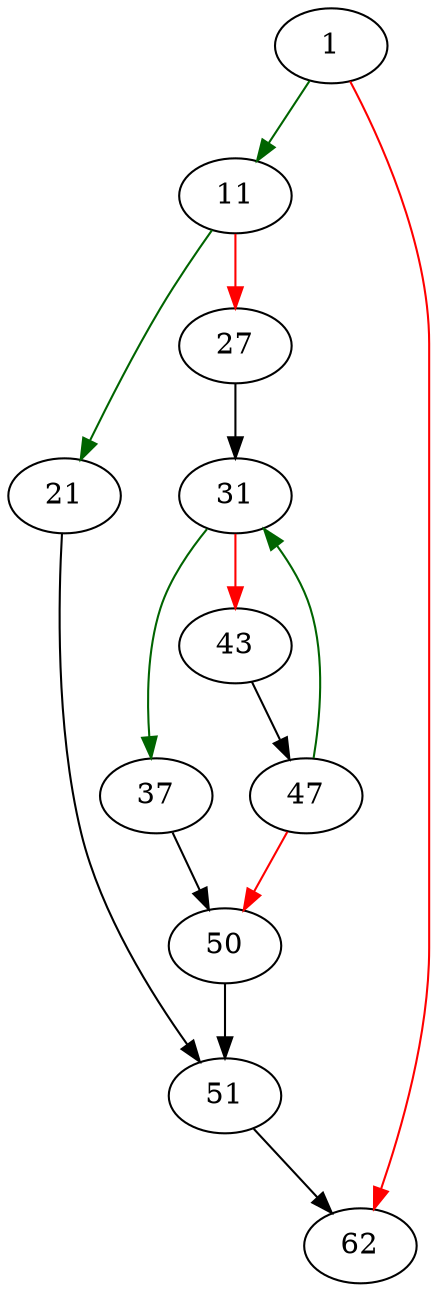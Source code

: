 strict digraph "sqlite3BtreeCloseCursor" {
	// Node definitions.
	1 [entry=true];
	11;
	62;
	21;
	27;
	51;
	31;
	37;
	43;
	50;
	47;

	// Edge definitions.
	1 -> 11 [
		color=darkgreen
		cond=true
	];
	1 -> 62 [
		color=red
		cond=false
	];
	11 -> 21 [
		color=darkgreen
		cond=true
	];
	11 -> 27 [
		color=red
		cond=false
	];
	21 -> 51;
	27 -> 31;
	51 -> 62;
	31 -> 37 [
		color=darkgreen
		cond=true
	];
	31 -> 43 [
		color=red
		cond=false
	];
	37 -> 50;
	43 -> 47;
	50 -> 51;
	47 -> 31 [
		color=darkgreen
		cond=true
	];
	47 -> 50 [
		color=red
		cond=false
	];
}